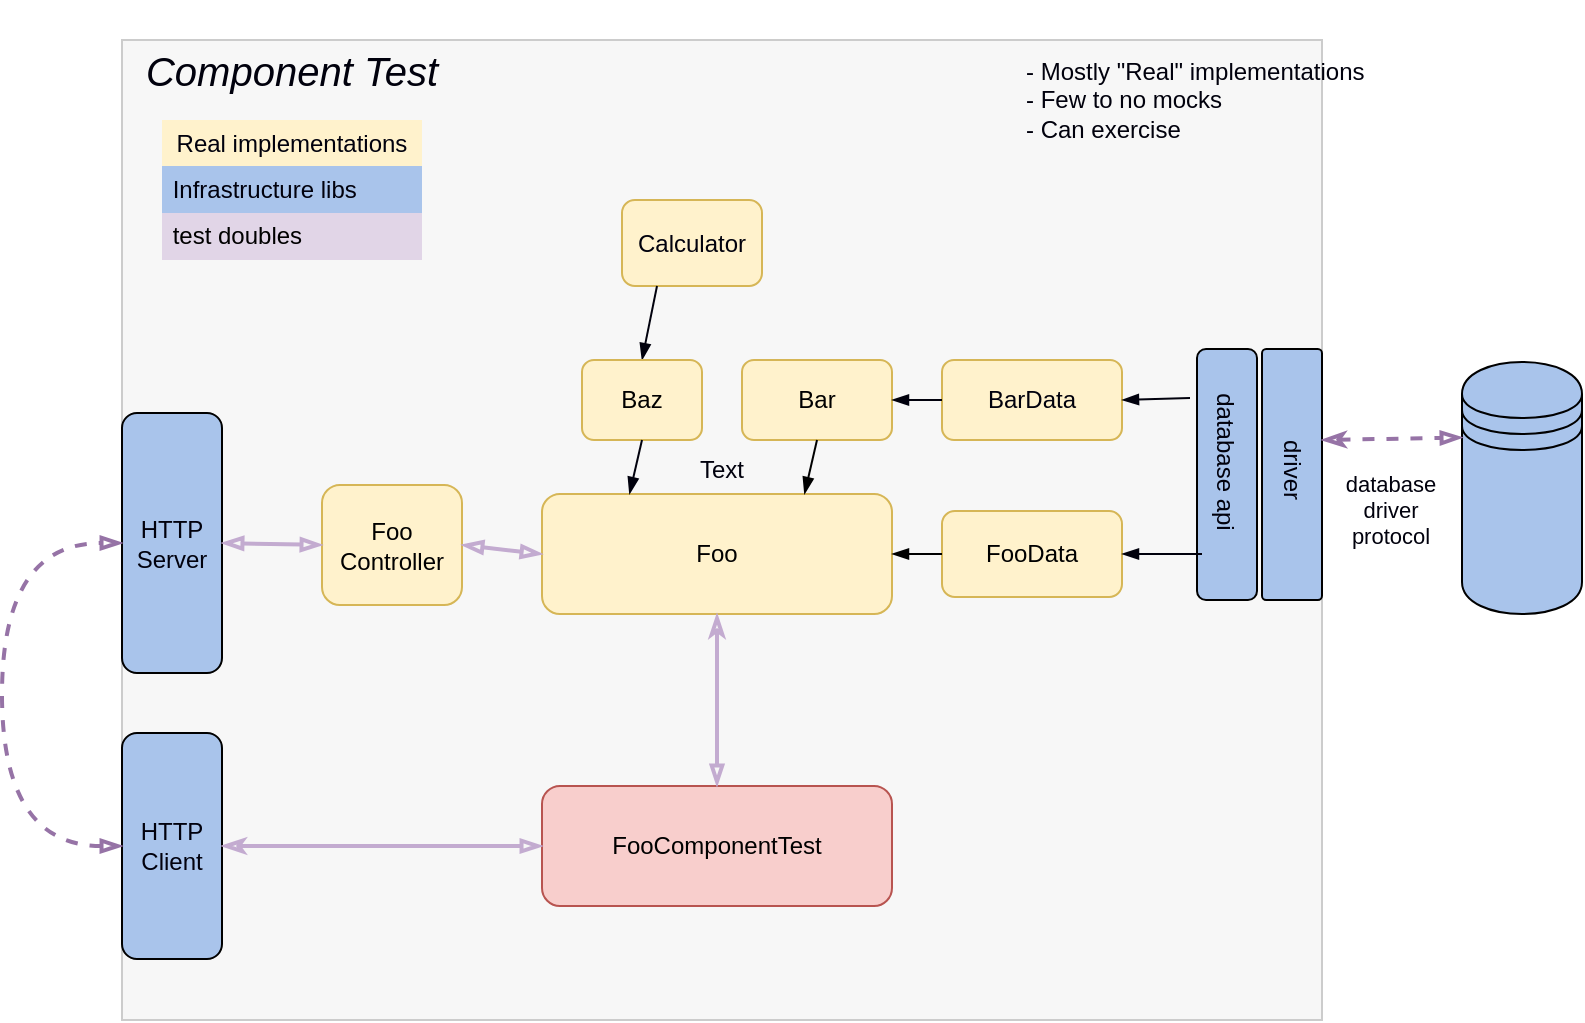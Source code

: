 <mxfile version="17.1.2" type="github">
  <diagram id="skwW-lUM1dJKcZQGYylQ" name="Page-1">
    <mxGraphModel dx="1230" dy="661" grid="1" gridSize="10" guides="1" tooltips="1" connect="1" arrows="1" fold="1" page="1" pageScale="1" pageWidth="1169" pageHeight="1654" math="0" shadow="0">
      <root>
        <mxCell id="0" />
        <mxCell id="1" parent="0" />
        <mxCell id="esAIJmW3SCN5sNdFw8TO-30" value="" style="rounded=0;whiteSpace=wrap;html=1;fillColor=#F7F7F7;strokeColor=#CCCCCC;" parent="1" vertex="1">
          <mxGeometry x="280" y="130" width="600" height="490" as="geometry" />
        </mxCell>
        <mxCell id="esAIJmW3SCN5sNdFw8TO-1" value="&lt;div&gt;Foo&lt;/div&gt;" style="rounded=1;whiteSpace=wrap;html=1;fillColor=#fff2cc;strokeColor=#d6b656;shadow=0;" parent="1" vertex="1">
          <mxGeometry x="490" y="357" width="175" height="60" as="geometry" />
        </mxCell>
        <mxCell id="esAIJmW3SCN5sNdFw8TO-2" value="&lt;div&gt;BarData&lt;/div&gt;" style="rounded=1;whiteSpace=wrap;html=1;fillColor=#fff2cc;strokeColor=#d6b656;sketch=0;fontColor=#01010D;" parent="1" vertex="1">
          <mxGeometry x="690" y="290" width="90" height="40" as="geometry" />
        </mxCell>
        <mxCell id="esAIJmW3SCN5sNdFw8TO-3" value="&lt;div&gt;Bar&lt;/div&gt;" style="rounded=1;whiteSpace=wrap;html=1;fillColor=#fff2cc;strokeColor=#d6b656;" parent="1" vertex="1">
          <mxGeometry x="590" y="290" width="75" height="40" as="geometry" />
        </mxCell>
        <mxCell id="esAIJmW3SCN5sNdFw8TO-4" value="&lt;div&gt;FooData&lt;/div&gt;" style="rounded=1;whiteSpace=wrap;html=1;fillColor=#fff2cc;strokeColor=#d6b656;" parent="1" vertex="1">
          <mxGeometry x="690" y="365.5" width="90" height="43" as="geometry" />
        </mxCell>
        <mxCell id="esAIJmW3SCN5sNdFw8TO-5" value="" style="endArrow=blockThin;html=1;rounded=0;exitX=0.5;exitY=1;exitDx=0;exitDy=0;endFill=1;strokeWidth=1;entryX=0.75;entryY=0;entryDx=0;entryDy=0;" parent="1" source="esAIJmW3SCN5sNdFw8TO-3" target="esAIJmW3SCN5sNdFw8TO-1" edge="1">
          <mxGeometry width="50" height="50" relative="1" as="geometry">
            <mxPoint x="498" y="287" as="sourcePoint" />
            <mxPoint x="610" y="447" as="targetPoint" />
          </mxGeometry>
        </mxCell>
        <mxCell id="esAIJmW3SCN5sNdFw8TO-6" value="" style="endArrow=blockThin;html=1;rounded=0;exitX=0;exitY=0.5;exitDx=0;exitDy=0;entryX=1;entryY=0.5;entryDx=0;entryDy=0;endFill=1;strokeColor=#01010D;" parent="1" source="esAIJmW3SCN5sNdFw8TO-2" target="esAIJmW3SCN5sNdFw8TO-3" edge="1">
          <mxGeometry width="50" height="50" relative="1" as="geometry">
            <mxPoint x="535" y="297" as="sourcePoint" />
            <mxPoint x="535" y="367" as="targetPoint" />
          </mxGeometry>
        </mxCell>
        <mxCell id="esAIJmW3SCN5sNdFw8TO-7" value="" style="endArrow=blockThin;html=1;rounded=0;exitX=0;exitY=0.5;exitDx=0;exitDy=0;entryX=1;entryY=0.5;entryDx=0;entryDy=0;endFill=1;strokeWidth=1;" parent="1" source="esAIJmW3SCN5sNdFw8TO-4" target="esAIJmW3SCN5sNdFw8TO-1" edge="1">
          <mxGeometry width="50" height="50" relative="1" as="geometry">
            <mxPoint x="545" y="307" as="sourcePoint" />
            <mxPoint x="545" y="377" as="targetPoint" />
          </mxGeometry>
        </mxCell>
        <mxCell id="esAIJmW3SCN5sNdFw8TO-8" value="&lt;div&gt;Calculator&lt;/div&gt;" style="rounded=1;whiteSpace=wrap;html=1;fillColor=#fff2cc;strokeColor=#d6b656;shadow=0;glass=0;sketch=0;fontColor=#01010D;" parent="1" vertex="1">
          <mxGeometry x="530" y="210" width="70" height="43" as="geometry" />
        </mxCell>
        <mxCell id="esAIJmW3SCN5sNdFw8TO-9" value="" style="endArrow=blockThin;html=1;rounded=0;elbow=vertical;entryX=0.5;entryY=0;entryDx=0;entryDy=0;endFill=1;strokeWidth=1;exitX=0.25;exitY=1;exitDx=0;exitDy=0;strokeColor=#01010D;" parent="1" source="esAIJmW3SCN5sNdFw8TO-8" target="esAIJmW3SCN5sNdFw8TO-26" edge="1">
          <mxGeometry width="50" height="50" relative="1" as="geometry">
            <mxPoint x="510" y="220" as="sourcePoint" />
            <mxPoint x="535" y="367" as="targetPoint" />
          </mxGeometry>
        </mxCell>
        <mxCell id="esAIJmW3SCN5sNdFw8TO-12" value="" style="shape=datastore;whiteSpace=wrap;html=1;fillColor=#A9C4EB;sketch=0;" parent="1" vertex="1">
          <mxGeometry x="950" y="291" width="60" height="126" as="geometry" />
        </mxCell>
        <mxCell id="esAIJmW3SCN5sNdFw8TO-13" value="" style="rounded=1;whiteSpace=wrap;html=1;fillColor=#A9C4EB;sketch=0;" parent="1" vertex="1">
          <mxGeometry x="817.5" y="284.5" width="30" height="125.5" as="geometry" />
        </mxCell>
        <mxCell id="esAIJmW3SCN5sNdFw8TO-14" value="" style="endArrow=blockThin;html=1;rounded=0;entryX=1;entryY=0.5;entryDx=0;entryDy=0;endFill=1;exitX=0.073;exitY=1.083;exitDx=0;exitDy=0;exitPerimeter=0;strokeColor=#01010D;" parent="1" source="esAIJmW3SCN5sNdFw8TO-25" target="esAIJmW3SCN5sNdFw8TO-2" edge="1">
          <mxGeometry width="50" height="50" relative="1" as="geometry">
            <mxPoint x="850" y="300" as="sourcePoint" />
            <mxPoint x="810" y="257" as="targetPoint" />
          </mxGeometry>
        </mxCell>
        <mxCell id="esAIJmW3SCN5sNdFw8TO-15" value="" style="endArrow=blockThin;html=1;rounded=0;entryX=1;entryY=0.5;entryDx=0;entryDy=0;endFill=1;strokeColor=#01010D;" parent="1" target="esAIJmW3SCN5sNdFw8TO-4" edge="1">
          <mxGeometry width="50" height="50" relative="1" as="geometry">
            <mxPoint x="820" y="387" as="sourcePoint" />
            <mxPoint x="820" y="267" as="targetPoint" />
          </mxGeometry>
        </mxCell>
        <mxCell id="esAIJmW3SCN5sNdFw8TO-16" value="&lt;div&gt;Foo&lt;/div&gt;&lt;div&gt;Controller&lt;/div&gt;" style="rounded=1;whiteSpace=wrap;html=1;fillColor=#fff2cc;strokeColor=#d6b656;sketch=0;" parent="1" vertex="1">
          <mxGeometry x="380" y="352.5" width="70" height="60" as="geometry" />
        </mxCell>
        <mxCell id="esAIJmW3SCN5sNdFw8TO-17" value="HTTP Server" style="rounded=1;whiteSpace=wrap;html=1;fillColor=#A9C4EB;sketch=0;fontColor=#01010D;" parent="1" vertex="1">
          <mxGeometry x="280" y="316.5" width="50" height="130" as="geometry" />
        </mxCell>
        <mxCell id="esAIJmW3SCN5sNdFw8TO-18" value="&lt;div&gt;HTTP&lt;br&gt;&lt;/div&gt;&lt;div&gt;Client&lt;/div&gt;" style="rounded=1;whiteSpace=wrap;html=1;fillColor=#A9C4EB;sketch=0;fontColor=#01010D;" parent="1" vertex="1">
          <mxGeometry x="280" y="476.5" width="50" height="113" as="geometry" />
        </mxCell>
        <mxCell id="esAIJmW3SCN5sNdFw8TO-19" value="&lt;div&gt;&lt;br&gt;&lt;/div&gt;" style="rounded=1;whiteSpace=wrap;html=1;fillColor=#A9C4EB;arcSize=7;sketch=0;" parent="1" vertex="1">
          <mxGeometry x="850" y="284.5" width="30" height="125.5" as="geometry" />
        </mxCell>
        <mxCell id="esAIJmW3SCN5sNdFw8TO-20" value="driver" style="text;html=1;strokeColor=none;fillColor=none;align=center;verticalAlign=middle;whiteSpace=wrap;rounded=0;rotation=90;fontColor=#01010D;" parent="1" vertex="1">
          <mxGeometry x="835" y="330" width="60" height="30" as="geometry" />
        </mxCell>
        <mxCell id="esAIJmW3SCN5sNdFw8TO-21" value="" style="endArrow=blockThin;startArrow=classicThin;html=1;rounded=0;elbow=vertical;entryX=0;entryY=0.3;entryDx=0;entryDy=0;exitX=0.25;exitY=0;exitDx=0;exitDy=0;fillColor=#e1d5e7;strokeColor=#9673a6;strokeWidth=2;dashed=1;startFill=0;endFill=0;" parent="1" source="esAIJmW3SCN5sNdFw8TO-20" target="esAIJmW3SCN5sNdFw8TO-12" edge="1">
          <mxGeometry width="50" height="50" relative="1" as="geometry">
            <mxPoint x="520" y="537.5" as="sourcePoint" />
            <mxPoint x="570" y="487.5" as="targetPoint" />
          </mxGeometry>
        </mxCell>
        <mxCell id="esAIJmW3SCN5sNdFw8TO-22" value="&lt;div&gt;database&lt;br&gt;&lt;/div&gt;&lt;div&gt;driver&lt;/div&gt;&lt;div&gt;protocol&lt;br&gt;&lt;/div&gt;" style="edgeLabel;html=1;align=center;verticalAlign=middle;resizable=0;points=[];fontColor=#01010D;" parent="esAIJmW3SCN5sNdFw8TO-21" vertex="1" connectable="0">
          <mxGeometry x="0.25" relative="1" as="geometry">
            <mxPoint x="-10" y="36" as="offset" />
          </mxGeometry>
        </mxCell>
        <mxCell id="esAIJmW3SCN5sNdFw8TO-23" value="" style="endArrow=blockThin;startArrow=blockThin;html=1;rounded=0;elbow=vertical;fillColor=#e1d5e7;strokeColor=#9673a6;entryX=0;entryY=0.5;entryDx=0;entryDy=0;edgeStyle=orthogonalEdgeStyle;curved=1;startFill=0;endFill=0;strokeWidth=2;dashed=1;exitX=0;exitY=0.5;exitDx=0;exitDy=0;fontColor=#01010D;" parent="1" source="esAIJmW3SCN5sNdFw8TO-18" target="esAIJmW3SCN5sNdFw8TO-17" edge="1">
          <mxGeometry width="50" height="50" relative="1" as="geometry">
            <mxPoint x="250" y="596.5" as="sourcePoint" />
            <mxPoint x="300" y="415.5" as="targetPoint" />
            <Array as="points">
              <mxPoint x="220" y="533.5" />
              <mxPoint x="220" y="381.5" />
            </Array>
          </mxGeometry>
        </mxCell>
        <mxCell id="esAIJmW3SCN5sNdFw8TO-24" value="" style="endArrow=blockThin;startArrow=blockThin;html=1;rounded=0;elbow=vertical;entryX=0;entryY=0.5;entryDx=0;entryDy=0;strokeColor=#C3ABD0;strokeWidth=2;startFill=0;endFill=0;exitX=1;exitY=0.5;exitDx=0;exitDy=0;fontColor=#01010D;" parent="1" source="esAIJmW3SCN5sNdFw8TO-16" target="esAIJmW3SCN5sNdFw8TO-1" edge="1">
          <mxGeometry width="50" height="50" relative="1" as="geometry">
            <mxPoint x="430" y="390" as="sourcePoint" />
            <mxPoint x="670" y="410" as="targetPoint" />
          </mxGeometry>
        </mxCell>
        <mxCell id="esAIJmW3SCN5sNdFw8TO-25" value="database api" style="text;html=1;strokeColor=none;fillColor=none;align=center;verticalAlign=middle;whiteSpace=wrap;rounded=0;rotation=90;fontColor=#01010D;" parent="1" vertex="1">
          <mxGeometry x="794" y="326" width="75" height="30" as="geometry" />
        </mxCell>
        <mxCell id="esAIJmW3SCN5sNdFw8TO-26" value="&lt;div&gt;Baz&lt;/div&gt;" style="rounded=1;whiteSpace=wrap;html=1;fillColor=#fff2cc;strokeColor=#d6b656;sketch=0;shadow=0;" parent="1" vertex="1">
          <mxGeometry x="510" y="290" width="60" height="40" as="geometry" />
        </mxCell>
        <mxCell id="esAIJmW3SCN5sNdFw8TO-27" value="" style="endArrow=blockThin;html=1;rounded=0;strokeColor=#01010D;strokeWidth=1;elbow=vertical;exitX=0.5;exitY=1;exitDx=0;exitDy=0;endFill=1;entryX=0.25;entryY=0;entryDx=0;entryDy=0;" parent="1" source="esAIJmW3SCN5sNdFw8TO-26" target="esAIJmW3SCN5sNdFw8TO-1" edge="1">
          <mxGeometry width="50" height="50" relative="1" as="geometry">
            <mxPoint x="620" y="460" as="sourcePoint" />
            <mxPoint x="670" y="410" as="targetPoint" />
          </mxGeometry>
        </mxCell>
        <mxCell id="esAIJmW3SCN5sNdFw8TO-29" value="" style="endArrow=blockThin;startArrow=blockThin;html=1;rounded=0;elbow=vertical;exitX=1;exitY=0.5;exitDx=0;exitDy=0;entryX=0;entryY=0.5;entryDx=0;entryDy=0;strokeColor=#C3ABD0;strokeWidth=2;startFill=0;endFill=0;fontColor=#01010D;" parent="1" source="esAIJmW3SCN5sNdFw8TO-17" target="esAIJmW3SCN5sNdFw8TO-16" edge="1">
          <mxGeometry width="50" height="50" relative="1" as="geometry">
            <mxPoint x="320" y="383.17" as="sourcePoint" />
            <mxPoint x="390" y="383.17" as="targetPoint" />
          </mxGeometry>
        </mxCell>
        <mxCell id="esAIJmW3SCN5sNdFw8TO-31" value="&lt;div&gt;FooComponentTest&lt;/div&gt;" style="rounded=1;whiteSpace=wrap;html=1;fillColor=#f8cecc;strokeColor=#b85450;" parent="1" vertex="1">
          <mxGeometry x="490" y="503" width="175" height="60" as="geometry" />
        </mxCell>
        <mxCell id="esAIJmW3SCN5sNdFw8TO-32" value="" style="endArrow=blockThin;startArrow=classicThin;html=1;rounded=0;elbow=vertical;exitX=1;exitY=0.5;exitDx=0;exitDy=0;fillColor=#e1d5e7;strokeColor=#C3ABD0;entryX=0;entryY=0.5;entryDx=0;entryDy=0;startFill=0;endFill=0;strokeWidth=2;fontColor=#01010D;" parent="1" source="esAIJmW3SCN5sNdFw8TO-18" target="esAIJmW3SCN5sNdFw8TO-31" edge="1">
          <mxGeometry width="50" height="50" relative="1" as="geometry">
            <mxPoint x="200" y="392.75" as="sourcePoint" />
            <mxPoint x="210" y="650" as="targetPoint" />
          </mxGeometry>
        </mxCell>
        <mxCell id="z3S-sLbifR9533GlBx9e-1" value="" style="endArrow=blockThin;startArrow=classicThin;html=1;rounded=0;elbow=vertical;exitX=0.5;exitY=1;exitDx=0;exitDy=0;fillColor=#e1d5e7;strokeColor=#C3ABD0;entryX=0.5;entryY=0;entryDx=0;entryDy=0;startFill=0;endFill=0;strokeWidth=2;fontColor=#01010D;" edge="1" parent="1" source="esAIJmW3SCN5sNdFw8TO-1" target="esAIJmW3SCN5sNdFw8TO-31">
          <mxGeometry width="50" height="50" relative="1" as="geometry">
            <mxPoint x="340" y="543" as="sourcePoint" />
            <mxPoint x="500" y="543" as="targetPoint" />
          </mxGeometry>
        </mxCell>
        <mxCell id="z3S-sLbifR9533GlBx9e-4" value="Text" style="text;html=1;strokeColor=none;fillColor=none;align=center;verticalAlign=middle;whiteSpace=wrap;rounded=0;shadow=0;sketch=0;fontColor=#01010D;" vertex="1" parent="1">
          <mxGeometry x="550" y="330" width="60" height="30" as="geometry" />
        </mxCell>
        <mxCell id="z3S-sLbifR9533GlBx9e-5" value="&lt;i&gt;&lt;font style=&quot;font-size: 20px&quot;&gt;Component Test&lt;/font&gt;&lt;/i&gt;" style="text;html=1;strokeColor=none;fillColor=none;align=center;verticalAlign=middle;whiteSpace=wrap;rounded=0;shadow=0;sketch=0;fontColor=#01010D;" vertex="1" parent="1">
          <mxGeometry x="280" y="130" width="170" height="30" as="geometry" />
        </mxCell>
        <mxCell id="z3S-sLbifR9533GlBx9e-6" value="&lt;div align=&quot;left&quot;&gt;&amp;nbsp;Infrastructure libs&lt;br&gt;&lt;/div&gt;" style="rounded=0;whiteSpace=wrap;html=1;fillColor=#A9C4EB;sketch=0;fontColor=#01010D;strokeColor=none;align=left;" vertex="1" parent="1">
          <mxGeometry x="300" y="193" width="130" height="23.5" as="geometry" />
        </mxCell>
        <mxCell id="z3S-sLbifR9533GlBx9e-8" value="&lt;div align=&quot;left&quot;&gt;&amp;nbsp;test doubles&lt;/div&gt;" style="rounded=0;whiteSpace=wrap;html=1;fillColor=#e1d5e7;strokeColor=none;sketch=0;shadow=0;align=left;" vertex="1" parent="1">
          <mxGeometry x="300" y="216.5" width="130" height="23.5" as="geometry" />
        </mxCell>
        <mxCell id="z3S-sLbifR9533GlBx9e-9" value="Real implementations" style="rounded=0;whiteSpace=wrap;html=1;fillColor=#fff2cc;strokeColor=none;shadow=0;glass=0;sketch=0;fontColor=#01010D;" vertex="1" parent="1">
          <mxGeometry x="300" y="170" width="130" height="23" as="geometry" />
        </mxCell>
        <mxCell id="z3S-sLbifR9533GlBx9e-10" value="&lt;div style=&quot;font-size: 12px&quot; align=&quot;left&quot;&gt;&lt;font style=&quot;font-size: 12px&quot;&gt;- Mostly &quot;Real&quot; implementations&lt;br&gt;&lt;/font&gt;&lt;/div&gt;&lt;div style=&quot;font-size: 12px&quot; align=&quot;left&quot;&gt;&lt;font style=&quot;font-size: 12px&quot;&gt;- Few to no mocks&lt;/font&gt;&lt;/div&gt;&lt;div style=&quot;font-size: 12px&quot; align=&quot;left&quot;&gt;- Can exercise &lt;br&gt;&lt;/div&gt;" style="text;html=1;strokeColor=none;fillColor=none;align=left;verticalAlign=middle;whiteSpace=wrap;rounded=0;shadow=0;sketch=0;fontSize=20;fontColor=#01010D;" vertex="1" parent="1">
          <mxGeometry x="730" y="110" width="190" height="100" as="geometry" />
        </mxCell>
      </root>
    </mxGraphModel>
  </diagram>
</mxfile>
